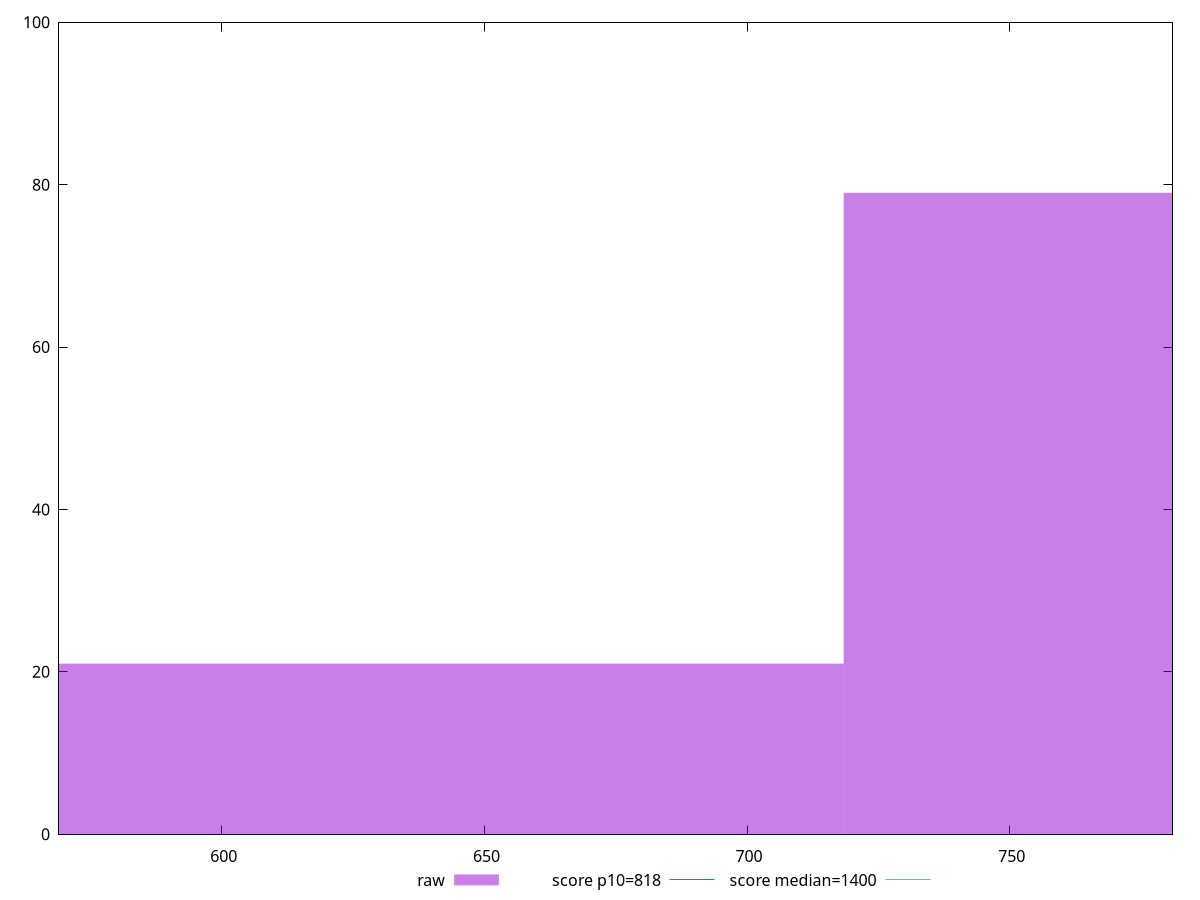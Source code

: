 reset

$raw <<EOF
615.7702063859391 21
821.0269418479188 79
EOF

set key outside below
set boxwidth 205.2567354619797
set xrange [569:781]
set yrange [0:100]
set trange [0:100]
set style fill transparent solid 0.5 noborder

set parametric
set terminal svg size 640, 490 enhanced background rgb 'white'
set output "report/report_00029_2021-02-24T13-36-40.390Z/dom-size/samples/agenda/raw/histogram.svg"

plot $raw title "raw" with boxes, \
     818,t title "score p10=818", \
     1400,t title "score median=1400"

reset
